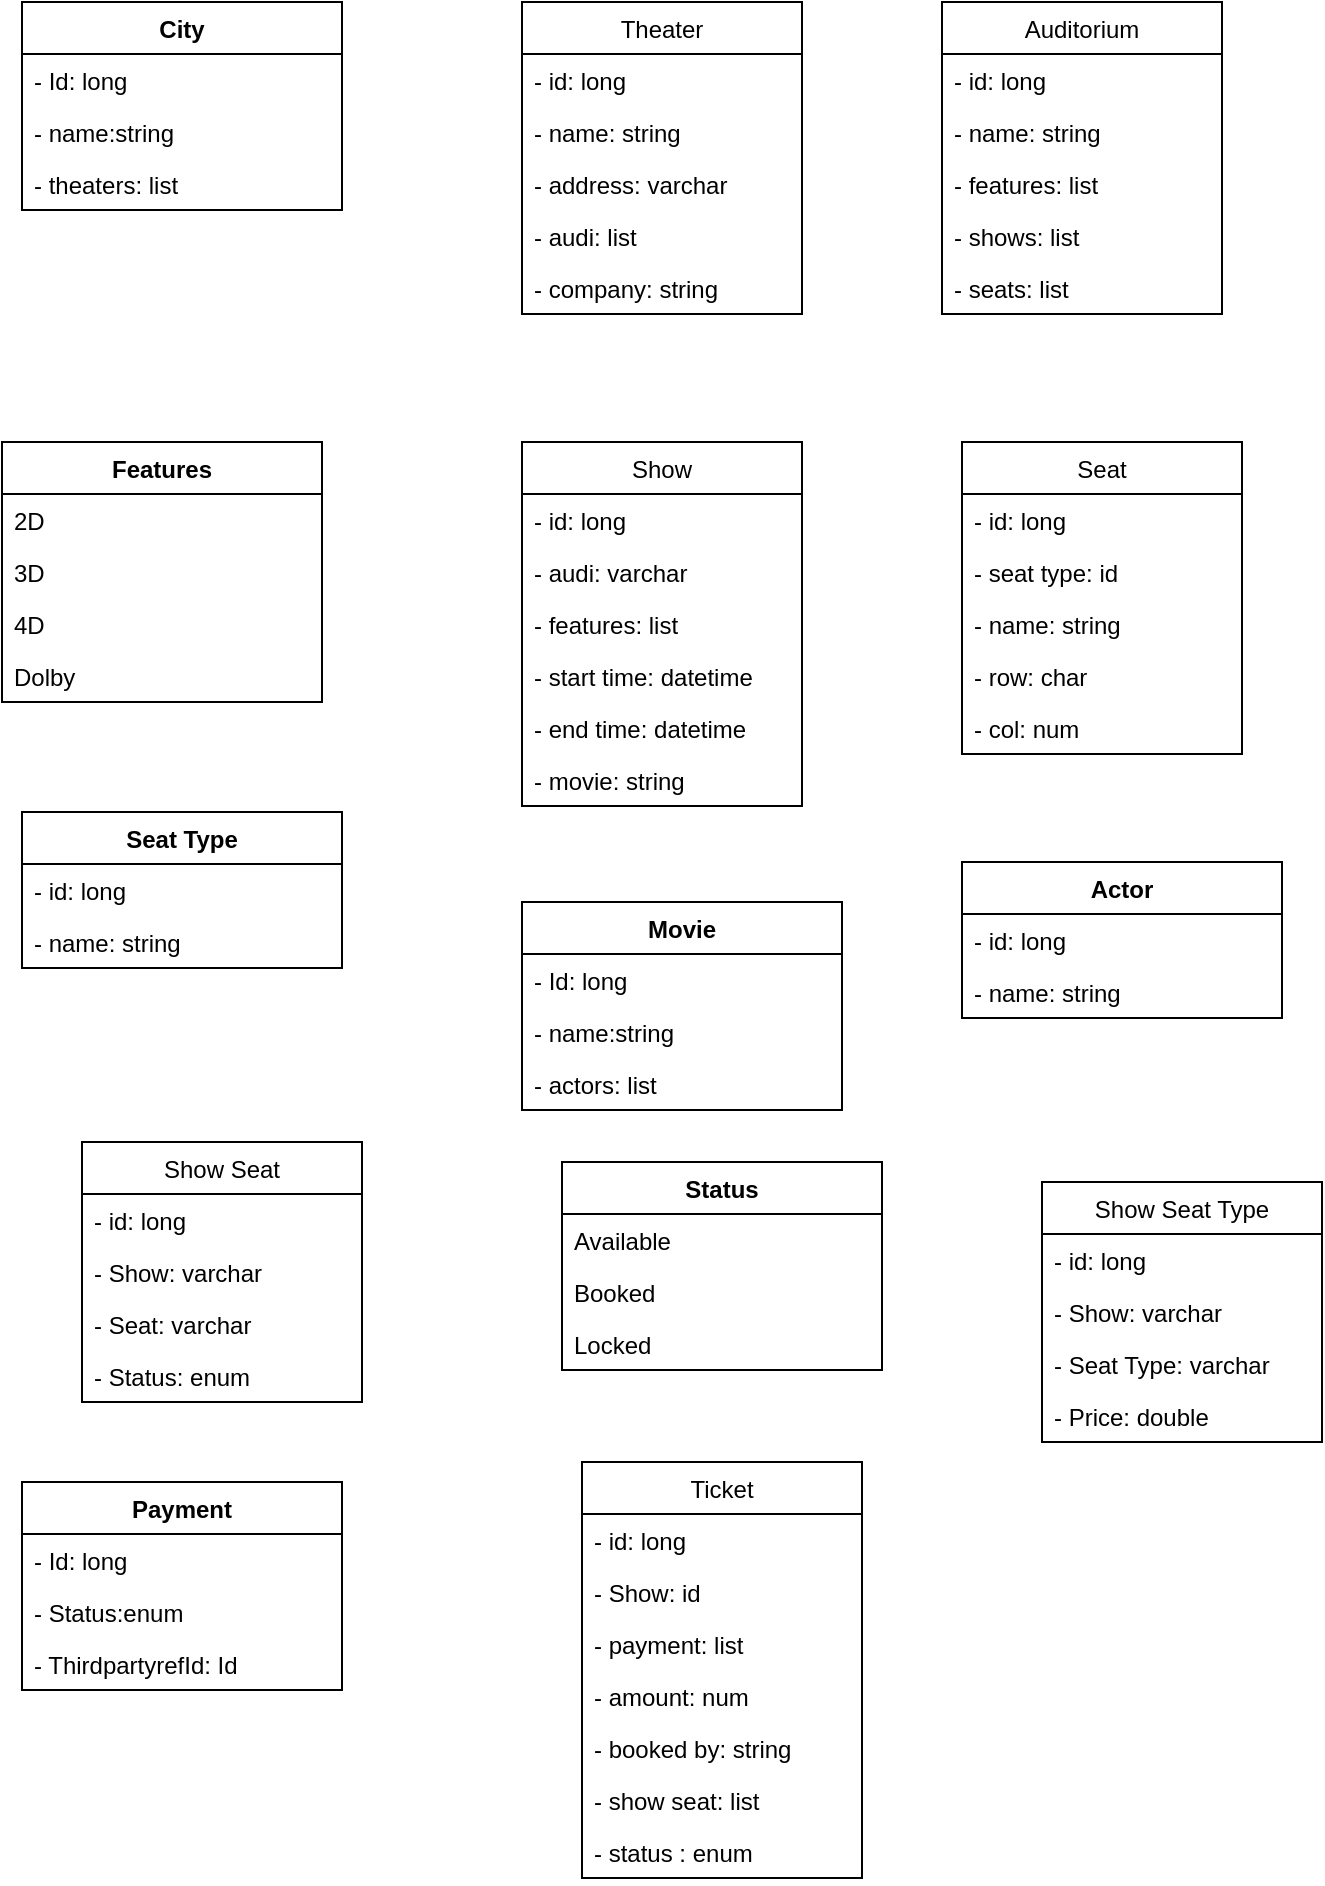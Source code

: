 <mxfile version="20.8.13" type="device"><diagram name="Page-1" id="YO9ghdN6Eu6kf8sJtZC8"><mxGraphModel dx="1050" dy="566" grid="1" gridSize="10" guides="1" tooltips="1" connect="1" arrows="1" fold="1" page="1" pageScale="1" pageWidth="850" pageHeight="1100" math="0" shadow="0"><root><mxCell id="0"/><mxCell id="1" parent="0"/><mxCell id="RPf56tolDxdgfpKqa1-k-1" value="City" style="swimlane;fontStyle=1;align=center;verticalAlign=top;childLayout=stackLayout;horizontal=1;startSize=26;horizontalStack=0;resizeParent=1;resizeParentMax=0;resizeLast=0;collapsible=1;marginBottom=0;" vertex="1" parent="1"><mxGeometry x="50" y="80" width="160" height="104" as="geometry"/></mxCell><mxCell id="RPf56tolDxdgfpKqa1-k-2" value="- Id: long" style="text;strokeColor=none;fillColor=none;align=left;verticalAlign=top;spacingLeft=4;spacingRight=4;overflow=hidden;rotatable=0;points=[[0,0.5],[1,0.5]];portConstraint=eastwest;" vertex="1" parent="RPf56tolDxdgfpKqa1-k-1"><mxGeometry y="26" width="160" height="26" as="geometry"/></mxCell><mxCell id="RPf56tolDxdgfpKqa1-k-6" value="- name:string" style="text;strokeColor=none;fillColor=none;align=left;verticalAlign=top;spacingLeft=4;spacingRight=4;overflow=hidden;rotatable=0;points=[[0,0.5],[1,0.5]];portConstraint=eastwest;" vertex="1" parent="RPf56tolDxdgfpKqa1-k-1"><mxGeometry y="52" width="160" height="26" as="geometry"/></mxCell><mxCell id="RPf56tolDxdgfpKqa1-k-7" value="- theaters: list" style="text;strokeColor=none;fillColor=none;align=left;verticalAlign=top;spacingLeft=4;spacingRight=4;overflow=hidden;rotatable=0;points=[[0,0.5],[1,0.5]];portConstraint=eastwest;" vertex="1" parent="RPf56tolDxdgfpKqa1-k-1"><mxGeometry y="78" width="160" height="26" as="geometry"/></mxCell><mxCell id="RPf56tolDxdgfpKqa1-k-8" value="Theater" style="swimlane;fontStyle=0;childLayout=stackLayout;horizontal=1;startSize=26;fillColor=none;horizontalStack=0;resizeParent=1;resizeParentMax=0;resizeLast=0;collapsible=1;marginBottom=0;" vertex="1" parent="1"><mxGeometry x="300" y="80" width="140" height="156" as="geometry"/></mxCell><mxCell id="RPf56tolDxdgfpKqa1-k-10" value="- id: long" style="text;strokeColor=none;fillColor=none;align=left;verticalAlign=top;spacingLeft=4;spacingRight=4;overflow=hidden;rotatable=0;points=[[0,0.5],[1,0.5]];portConstraint=eastwest;" vertex="1" parent="RPf56tolDxdgfpKqa1-k-8"><mxGeometry y="26" width="140" height="26" as="geometry"/></mxCell><mxCell id="RPf56tolDxdgfpKqa1-k-11" value="- name: string" style="text;strokeColor=none;fillColor=none;align=left;verticalAlign=top;spacingLeft=4;spacingRight=4;overflow=hidden;rotatable=0;points=[[0,0.5],[1,0.5]];portConstraint=eastwest;" vertex="1" parent="RPf56tolDxdgfpKqa1-k-8"><mxGeometry y="52" width="140" height="26" as="geometry"/></mxCell><mxCell id="RPf56tolDxdgfpKqa1-k-13" value="- address: varchar" style="text;strokeColor=none;fillColor=none;align=left;verticalAlign=top;spacingLeft=4;spacingRight=4;overflow=hidden;rotatable=0;points=[[0,0.5],[1,0.5]];portConstraint=eastwest;" vertex="1" parent="RPf56tolDxdgfpKqa1-k-8"><mxGeometry y="78" width="140" height="26" as="geometry"/></mxCell><mxCell id="RPf56tolDxdgfpKqa1-k-14" value="- audi: list" style="text;strokeColor=none;fillColor=none;align=left;verticalAlign=top;spacingLeft=4;spacingRight=4;overflow=hidden;rotatable=0;points=[[0,0.5],[1,0.5]];portConstraint=eastwest;" vertex="1" parent="RPf56tolDxdgfpKqa1-k-8"><mxGeometry y="104" width="140" height="26" as="geometry"/></mxCell><mxCell id="RPf56tolDxdgfpKqa1-k-15" value="- company: string" style="text;strokeColor=none;fillColor=none;align=left;verticalAlign=top;spacingLeft=4;spacingRight=4;overflow=hidden;rotatable=0;points=[[0,0.5],[1,0.5]];portConstraint=eastwest;" vertex="1" parent="RPf56tolDxdgfpKqa1-k-8"><mxGeometry y="130" width="140" height="26" as="geometry"/></mxCell><mxCell id="RPf56tolDxdgfpKqa1-k-16" value="Auditorium" style="swimlane;fontStyle=0;childLayout=stackLayout;horizontal=1;startSize=26;fillColor=none;horizontalStack=0;resizeParent=1;resizeParentMax=0;resizeLast=0;collapsible=1;marginBottom=0;" vertex="1" parent="1"><mxGeometry x="510" y="80" width="140" height="156" as="geometry"/></mxCell><mxCell id="RPf56tolDxdgfpKqa1-k-17" value="- id: long" style="text;strokeColor=none;fillColor=none;align=left;verticalAlign=top;spacingLeft=4;spacingRight=4;overflow=hidden;rotatable=0;points=[[0,0.5],[1,0.5]];portConstraint=eastwest;" vertex="1" parent="RPf56tolDxdgfpKqa1-k-16"><mxGeometry y="26" width="140" height="26" as="geometry"/></mxCell><mxCell id="RPf56tolDxdgfpKqa1-k-18" value="- name: string" style="text;strokeColor=none;fillColor=none;align=left;verticalAlign=top;spacingLeft=4;spacingRight=4;overflow=hidden;rotatable=0;points=[[0,0.5],[1,0.5]];portConstraint=eastwest;" vertex="1" parent="RPf56tolDxdgfpKqa1-k-16"><mxGeometry y="52" width="140" height="26" as="geometry"/></mxCell><mxCell id="RPf56tolDxdgfpKqa1-k-19" value="- features: list" style="text;strokeColor=none;fillColor=none;align=left;verticalAlign=top;spacingLeft=4;spacingRight=4;overflow=hidden;rotatable=0;points=[[0,0.5],[1,0.5]];portConstraint=eastwest;" vertex="1" parent="RPf56tolDxdgfpKqa1-k-16"><mxGeometry y="78" width="140" height="26" as="geometry"/></mxCell><mxCell id="RPf56tolDxdgfpKqa1-k-20" value="- shows: list" style="text;strokeColor=none;fillColor=none;align=left;verticalAlign=top;spacingLeft=4;spacingRight=4;overflow=hidden;rotatable=0;points=[[0,0.5],[1,0.5]];portConstraint=eastwest;" vertex="1" parent="RPf56tolDxdgfpKqa1-k-16"><mxGeometry y="104" width="140" height="26" as="geometry"/></mxCell><mxCell id="RPf56tolDxdgfpKqa1-k-21" value="- seats: list" style="text;strokeColor=none;fillColor=none;align=left;verticalAlign=top;spacingLeft=4;spacingRight=4;overflow=hidden;rotatable=0;points=[[0,0.5],[1,0.5]];portConstraint=eastwest;" vertex="1" parent="RPf56tolDxdgfpKqa1-k-16"><mxGeometry y="130" width="140" height="26" as="geometry"/></mxCell><mxCell id="RPf56tolDxdgfpKqa1-k-23" value="Features" style="swimlane;fontStyle=1;align=center;verticalAlign=top;childLayout=stackLayout;horizontal=1;startSize=26;horizontalStack=0;resizeParent=1;resizeParentMax=0;resizeLast=0;collapsible=1;marginBottom=0;" vertex="1" parent="1"><mxGeometry x="40" y="300" width="160" height="130" as="geometry"/></mxCell><mxCell id="RPf56tolDxdgfpKqa1-k-24" value="2D" style="text;strokeColor=none;fillColor=none;align=left;verticalAlign=top;spacingLeft=4;spacingRight=4;overflow=hidden;rotatable=0;points=[[0,0.5],[1,0.5]];portConstraint=eastwest;" vertex="1" parent="RPf56tolDxdgfpKqa1-k-23"><mxGeometry y="26" width="160" height="26" as="geometry"/></mxCell><mxCell id="RPf56tolDxdgfpKqa1-k-25" value="3D" style="text;strokeColor=none;fillColor=none;align=left;verticalAlign=top;spacingLeft=4;spacingRight=4;overflow=hidden;rotatable=0;points=[[0,0.5],[1,0.5]];portConstraint=eastwest;" vertex="1" parent="RPf56tolDxdgfpKqa1-k-23"><mxGeometry y="52" width="160" height="26" as="geometry"/></mxCell><mxCell id="RPf56tolDxdgfpKqa1-k-26" value="4D" style="text;strokeColor=none;fillColor=none;align=left;verticalAlign=top;spacingLeft=4;spacingRight=4;overflow=hidden;rotatable=0;points=[[0,0.5],[1,0.5]];portConstraint=eastwest;" vertex="1" parent="RPf56tolDxdgfpKqa1-k-23"><mxGeometry y="78" width="160" height="26" as="geometry"/></mxCell><mxCell id="RPf56tolDxdgfpKqa1-k-27" value="Dolby" style="text;strokeColor=none;fillColor=none;align=left;verticalAlign=top;spacingLeft=4;spacingRight=4;overflow=hidden;rotatable=0;points=[[0,0.5],[1,0.5]];portConstraint=eastwest;" vertex="1" parent="RPf56tolDxdgfpKqa1-k-23"><mxGeometry y="104" width="160" height="26" as="geometry"/></mxCell><mxCell id="RPf56tolDxdgfpKqa1-k-28" value="Show" style="swimlane;fontStyle=0;childLayout=stackLayout;horizontal=1;startSize=26;fillColor=none;horizontalStack=0;resizeParent=1;resizeParentMax=0;resizeLast=0;collapsible=1;marginBottom=0;" vertex="1" parent="1"><mxGeometry x="300" y="300" width="140" height="182" as="geometry"/></mxCell><mxCell id="RPf56tolDxdgfpKqa1-k-29" value="- id: long" style="text;strokeColor=none;fillColor=none;align=left;verticalAlign=top;spacingLeft=4;spacingRight=4;overflow=hidden;rotatable=0;points=[[0,0.5],[1,0.5]];portConstraint=eastwest;" vertex="1" parent="RPf56tolDxdgfpKqa1-k-28"><mxGeometry y="26" width="140" height="26" as="geometry"/></mxCell><mxCell id="RPf56tolDxdgfpKqa1-k-30" value="- audi: varchar" style="text;strokeColor=none;fillColor=none;align=left;verticalAlign=top;spacingLeft=4;spacingRight=4;overflow=hidden;rotatable=0;points=[[0,0.5],[1,0.5]];portConstraint=eastwest;" vertex="1" parent="RPf56tolDxdgfpKqa1-k-28"><mxGeometry y="52" width="140" height="26" as="geometry"/></mxCell><mxCell id="RPf56tolDxdgfpKqa1-k-31" value="- features: list" style="text;strokeColor=none;fillColor=none;align=left;verticalAlign=top;spacingLeft=4;spacingRight=4;overflow=hidden;rotatable=0;points=[[0,0.5],[1,0.5]];portConstraint=eastwest;" vertex="1" parent="RPf56tolDxdgfpKqa1-k-28"><mxGeometry y="78" width="140" height="26" as="geometry"/></mxCell><mxCell id="RPf56tolDxdgfpKqa1-k-32" value="- start time: datetime" style="text;strokeColor=none;fillColor=none;align=left;verticalAlign=top;spacingLeft=4;spacingRight=4;overflow=hidden;rotatable=0;points=[[0,0.5],[1,0.5]];portConstraint=eastwest;" vertex="1" parent="RPf56tolDxdgfpKqa1-k-28"><mxGeometry y="104" width="140" height="26" as="geometry"/></mxCell><mxCell id="RPf56tolDxdgfpKqa1-k-33" value="- end time: datetime" style="text;strokeColor=none;fillColor=none;align=left;verticalAlign=top;spacingLeft=4;spacingRight=4;overflow=hidden;rotatable=0;points=[[0,0.5],[1,0.5]];portConstraint=eastwest;" vertex="1" parent="RPf56tolDxdgfpKqa1-k-28"><mxGeometry y="130" width="140" height="26" as="geometry"/></mxCell><mxCell id="RPf56tolDxdgfpKqa1-k-34" value="- movie: string" style="text;strokeColor=none;fillColor=none;align=left;verticalAlign=top;spacingLeft=4;spacingRight=4;overflow=hidden;rotatable=0;points=[[0,0.5],[1,0.5]];portConstraint=eastwest;" vertex="1" parent="RPf56tolDxdgfpKqa1-k-28"><mxGeometry y="156" width="140" height="26" as="geometry"/></mxCell><mxCell id="RPf56tolDxdgfpKqa1-k-35" value="Seat" style="swimlane;fontStyle=0;childLayout=stackLayout;horizontal=1;startSize=26;fillColor=none;horizontalStack=0;resizeParent=1;resizeParentMax=0;resizeLast=0;collapsible=1;marginBottom=0;" vertex="1" parent="1"><mxGeometry x="520" y="300" width="140" height="156" as="geometry"/></mxCell><mxCell id="RPf56tolDxdgfpKqa1-k-36" value="- id: long" style="text;strokeColor=none;fillColor=none;align=left;verticalAlign=top;spacingLeft=4;spacingRight=4;overflow=hidden;rotatable=0;points=[[0,0.5],[1,0.5]];portConstraint=eastwest;" vertex="1" parent="RPf56tolDxdgfpKqa1-k-35"><mxGeometry y="26" width="140" height="26" as="geometry"/></mxCell><mxCell id="RPf56tolDxdgfpKqa1-k-37" value="- seat type: id" style="text;strokeColor=none;fillColor=none;align=left;verticalAlign=top;spacingLeft=4;spacingRight=4;overflow=hidden;rotatable=0;points=[[0,0.5],[1,0.5]];portConstraint=eastwest;" vertex="1" parent="RPf56tolDxdgfpKqa1-k-35"><mxGeometry y="52" width="140" height="26" as="geometry"/></mxCell><mxCell id="RPf56tolDxdgfpKqa1-k-38" value="- name: string" style="text;strokeColor=none;fillColor=none;align=left;verticalAlign=top;spacingLeft=4;spacingRight=4;overflow=hidden;rotatable=0;points=[[0,0.5],[1,0.5]];portConstraint=eastwest;" vertex="1" parent="RPf56tolDxdgfpKqa1-k-35"><mxGeometry y="78" width="140" height="26" as="geometry"/></mxCell><mxCell id="RPf56tolDxdgfpKqa1-k-39" value="- row: char" style="text;strokeColor=none;fillColor=none;align=left;verticalAlign=top;spacingLeft=4;spacingRight=4;overflow=hidden;rotatable=0;points=[[0,0.5],[1,0.5]];portConstraint=eastwest;" vertex="1" parent="RPf56tolDxdgfpKqa1-k-35"><mxGeometry y="104" width="140" height="26" as="geometry"/></mxCell><mxCell id="RPf56tolDxdgfpKqa1-k-40" value="- col: num" style="text;strokeColor=none;fillColor=none;align=left;verticalAlign=top;spacingLeft=4;spacingRight=4;overflow=hidden;rotatable=0;points=[[0,0.5],[1,0.5]];portConstraint=eastwest;" vertex="1" parent="RPf56tolDxdgfpKqa1-k-35"><mxGeometry y="130" width="140" height="26" as="geometry"/></mxCell><mxCell id="RPf56tolDxdgfpKqa1-k-42" value="Seat Type" style="swimlane;fontStyle=1;align=center;verticalAlign=top;childLayout=stackLayout;horizontal=1;startSize=26;horizontalStack=0;resizeParent=1;resizeParentMax=0;resizeLast=0;collapsible=1;marginBottom=0;" vertex="1" parent="1"><mxGeometry x="50" y="485" width="160" height="78" as="geometry"/></mxCell><mxCell id="RPf56tolDxdgfpKqa1-k-43" value="- id: long" style="text;strokeColor=none;fillColor=none;align=left;verticalAlign=top;spacingLeft=4;spacingRight=4;overflow=hidden;rotatable=0;points=[[0,0.5],[1,0.5]];portConstraint=eastwest;" vertex="1" parent="RPf56tolDxdgfpKqa1-k-42"><mxGeometry y="26" width="160" height="26" as="geometry"/></mxCell><mxCell id="RPf56tolDxdgfpKqa1-k-44" value="- name: string" style="text;strokeColor=none;fillColor=none;align=left;verticalAlign=top;spacingLeft=4;spacingRight=4;overflow=hidden;rotatable=0;points=[[0,0.5],[1,0.5]];portConstraint=eastwest;" vertex="1" parent="RPf56tolDxdgfpKqa1-k-42"><mxGeometry y="52" width="160" height="26" as="geometry"/></mxCell><mxCell id="RPf56tolDxdgfpKqa1-k-47" value="Movie" style="swimlane;fontStyle=1;align=center;verticalAlign=top;childLayout=stackLayout;horizontal=1;startSize=26;horizontalStack=0;resizeParent=1;resizeParentMax=0;resizeLast=0;collapsible=1;marginBottom=0;" vertex="1" parent="1"><mxGeometry x="300" y="530" width="160" height="104" as="geometry"/></mxCell><mxCell id="RPf56tolDxdgfpKqa1-k-48" value="- Id: long" style="text;strokeColor=none;fillColor=none;align=left;verticalAlign=top;spacingLeft=4;spacingRight=4;overflow=hidden;rotatable=0;points=[[0,0.5],[1,0.5]];portConstraint=eastwest;" vertex="1" parent="RPf56tolDxdgfpKqa1-k-47"><mxGeometry y="26" width="160" height="26" as="geometry"/></mxCell><mxCell id="RPf56tolDxdgfpKqa1-k-49" value="- name:string" style="text;strokeColor=none;fillColor=none;align=left;verticalAlign=top;spacingLeft=4;spacingRight=4;overflow=hidden;rotatable=0;points=[[0,0.5],[1,0.5]];portConstraint=eastwest;" vertex="1" parent="RPf56tolDxdgfpKqa1-k-47"><mxGeometry y="52" width="160" height="26" as="geometry"/></mxCell><mxCell id="RPf56tolDxdgfpKqa1-k-50" value="- actors: list" style="text;strokeColor=none;fillColor=none;align=left;verticalAlign=top;spacingLeft=4;spacingRight=4;overflow=hidden;rotatable=0;points=[[0,0.5],[1,0.5]];portConstraint=eastwest;" vertex="1" parent="RPf56tolDxdgfpKqa1-k-47"><mxGeometry y="78" width="160" height="26" as="geometry"/></mxCell><mxCell id="RPf56tolDxdgfpKqa1-k-51" value="Actor" style="swimlane;fontStyle=1;align=center;verticalAlign=top;childLayout=stackLayout;horizontal=1;startSize=26;horizontalStack=0;resizeParent=1;resizeParentMax=0;resizeLast=0;collapsible=1;marginBottom=0;" vertex="1" parent="1"><mxGeometry x="520" y="510" width="160" height="78" as="geometry"/></mxCell><mxCell id="RPf56tolDxdgfpKqa1-k-52" value="- id: long" style="text;strokeColor=none;fillColor=none;align=left;verticalAlign=top;spacingLeft=4;spacingRight=4;overflow=hidden;rotatable=0;points=[[0,0.5],[1,0.5]];portConstraint=eastwest;" vertex="1" parent="RPf56tolDxdgfpKqa1-k-51"><mxGeometry y="26" width="160" height="26" as="geometry"/></mxCell><mxCell id="RPf56tolDxdgfpKqa1-k-53" value="- name: string" style="text;strokeColor=none;fillColor=none;align=left;verticalAlign=top;spacingLeft=4;spacingRight=4;overflow=hidden;rotatable=0;points=[[0,0.5],[1,0.5]];portConstraint=eastwest;" vertex="1" parent="RPf56tolDxdgfpKqa1-k-51"><mxGeometry y="52" width="160" height="26" as="geometry"/></mxCell><mxCell id="RPf56tolDxdgfpKqa1-k-54" value="Show Seat" style="swimlane;fontStyle=0;childLayout=stackLayout;horizontal=1;startSize=26;fillColor=none;horizontalStack=0;resizeParent=1;resizeParentMax=0;resizeLast=0;collapsible=1;marginBottom=0;" vertex="1" parent="1"><mxGeometry x="80" y="650" width="140" height="130" as="geometry"/></mxCell><mxCell id="RPf56tolDxdgfpKqa1-k-55" value="- id: long" style="text;strokeColor=none;fillColor=none;align=left;verticalAlign=top;spacingLeft=4;spacingRight=4;overflow=hidden;rotatable=0;points=[[0,0.5],[1,0.5]];portConstraint=eastwest;" vertex="1" parent="RPf56tolDxdgfpKqa1-k-54"><mxGeometry y="26" width="140" height="26" as="geometry"/></mxCell><mxCell id="RPf56tolDxdgfpKqa1-k-56" value="- Show: varchar" style="text;strokeColor=none;fillColor=none;align=left;verticalAlign=top;spacingLeft=4;spacingRight=4;overflow=hidden;rotatable=0;points=[[0,0.5],[1,0.5]];portConstraint=eastwest;" vertex="1" parent="RPf56tolDxdgfpKqa1-k-54"><mxGeometry y="52" width="140" height="26" as="geometry"/></mxCell><mxCell id="RPf56tolDxdgfpKqa1-k-57" value="- Seat: varchar" style="text;strokeColor=none;fillColor=none;align=left;verticalAlign=top;spacingLeft=4;spacingRight=4;overflow=hidden;rotatable=0;points=[[0,0.5],[1,0.5]];portConstraint=eastwest;" vertex="1" parent="RPf56tolDxdgfpKqa1-k-54"><mxGeometry y="78" width="140" height="26" as="geometry"/></mxCell><mxCell id="RPf56tolDxdgfpKqa1-k-58" value="- Status: enum" style="text;strokeColor=none;fillColor=none;align=left;verticalAlign=top;spacingLeft=4;spacingRight=4;overflow=hidden;rotatable=0;points=[[0,0.5],[1,0.5]];portConstraint=eastwest;" vertex="1" parent="RPf56tolDxdgfpKqa1-k-54"><mxGeometry y="104" width="140" height="26" as="geometry"/></mxCell><mxCell id="RPf56tolDxdgfpKqa1-k-60" value="Status" style="swimlane;fontStyle=1;align=center;verticalAlign=top;childLayout=stackLayout;horizontal=1;startSize=26;horizontalStack=0;resizeParent=1;resizeParentMax=0;resizeLast=0;collapsible=1;marginBottom=0;" vertex="1" parent="1"><mxGeometry x="320" y="660" width="160" height="104" as="geometry"/></mxCell><mxCell id="RPf56tolDxdgfpKqa1-k-61" value="Available" style="text;strokeColor=none;fillColor=none;align=left;verticalAlign=top;spacingLeft=4;spacingRight=4;overflow=hidden;rotatable=0;points=[[0,0.5],[1,0.5]];portConstraint=eastwest;" vertex="1" parent="RPf56tolDxdgfpKqa1-k-60"><mxGeometry y="26" width="160" height="26" as="geometry"/></mxCell><mxCell id="RPf56tolDxdgfpKqa1-k-62" value="Booked" style="text;strokeColor=none;fillColor=none;align=left;verticalAlign=top;spacingLeft=4;spacingRight=4;overflow=hidden;rotatable=0;points=[[0,0.5],[1,0.5]];portConstraint=eastwest;" vertex="1" parent="RPf56tolDxdgfpKqa1-k-60"><mxGeometry y="52" width="160" height="26" as="geometry"/></mxCell><mxCell id="RPf56tolDxdgfpKqa1-k-63" value="Locked" style="text;strokeColor=none;fillColor=none;align=left;verticalAlign=top;spacingLeft=4;spacingRight=4;overflow=hidden;rotatable=0;points=[[0,0.5],[1,0.5]];portConstraint=eastwest;" vertex="1" parent="RPf56tolDxdgfpKqa1-k-60"><mxGeometry y="78" width="160" height="26" as="geometry"/></mxCell><mxCell id="RPf56tolDxdgfpKqa1-k-65" value="Payment" style="swimlane;fontStyle=1;align=center;verticalAlign=top;childLayout=stackLayout;horizontal=1;startSize=26;horizontalStack=0;resizeParent=1;resizeParentMax=0;resizeLast=0;collapsible=1;marginBottom=0;" vertex="1" parent="1"><mxGeometry x="50" y="820" width="160" height="104" as="geometry"/></mxCell><mxCell id="RPf56tolDxdgfpKqa1-k-66" value="- Id: long" style="text;strokeColor=none;fillColor=none;align=left;verticalAlign=top;spacingLeft=4;spacingRight=4;overflow=hidden;rotatable=0;points=[[0,0.5],[1,0.5]];portConstraint=eastwest;" vertex="1" parent="RPf56tolDxdgfpKqa1-k-65"><mxGeometry y="26" width="160" height="26" as="geometry"/></mxCell><mxCell id="RPf56tolDxdgfpKqa1-k-67" value="- Status:enum" style="text;strokeColor=none;fillColor=none;align=left;verticalAlign=top;spacingLeft=4;spacingRight=4;overflow=hidden;rotatable=0;points=[[0,0.5],[1,0.5]];portConstraint=eastwest;" vertex="1" parent="RPf56tolDxdgfpKqa1-k-65"><mxGeometry y="52" width="160" height="26" as="geometry"/></mxCell><mxCell id="RPf56tolDxdgfpKqa1-k-68" value="- ThirdpartyrefId: Id" style="text;strokeColor=none;fillColor=none;align=left;verticalAlign=top;spacingLeft=4;spacingRight=4;overflow=hidden;rotatable=0;points=[[0,0.5],[1,0.5]];portConstraint=eastwest;" vertex="1" parent="RPf56tolDxdgfpKqa1-k-65"><mxGeometry y="78" width="160" height="26" as="geometry"/></mxCell><mxCell id="RPf56tolDxdgfpKqa1-k-69" value="Ticket" style="swimlane;fontStyle=0;childLayout=stackLayout;horizontal=1;startSize=26;fillColor=none;horizontalStack=0;resizeParent=1;resizeParentMax=0;resizeLast=0;collapsible=1;marginBottom=0;" vertex="1" parent="1"><mxGeometry x="330" y="810" width="140" height="208" as="geometry"/></mxCell><mxCell id="RPf56tolDxdgfpKqa1-k-70" value="- id: long" style="text;strokeColor=none;fillColor=none;align=left;verticalAlign=top;spacingLeft=4;spacingRight=4;overflow=hidden;rotatable=0;points=[[0,0.5],[1,0.5]];portConstraint=eastwest;" vertex="1" parent="RPf56tolDxdgfpKqa1-k-69"><mxGeometry y="26" width="140" height="26" as="geometry"/></mxCell><mxCell id="RPf56tolDxdgfpKqa1-k-71" value="- Show: id" style="text;strokeColor=none;fillColor=none;align=left;verticalAlign=top;spacingLeft=4;spacingRight=4;overflow=hidden;rotatable=0;points=[[0,0.5],[1,0.5]];portConstraint=eastwest;" vertex="1" parent="RPf56tolDxdgfpKqa1-k-69"><mxGeometry y="52" width="140" height="26" as="geometry"/></mxCell><mxCell id="RPf56tolDxdgfpKqa1-k-72" value="- payment: list" style="text;strokeColor=none;fillColor=none;align=left;verticalAlign=top;spacingLeft=4;spacingRight=4;overflow=hidden;rotatable=0;points=[[0,0.5],[1,0.5]];portConstraint=eastwest;" vertex="1" parent="RPf56tolDxdgfpKqa1-k-69"><mxGeometry y="78" width="140" height="26" as="geometry"/></mxCell><mxCell id="RPf56tolDxdgfpKqa1-k-73" value="- amount: num" style="text;strokeColor=none;fillColor=none;align=left;verticalAlign=top;spacingLeft=4;spacingRight=4;overflow=hidden;rotatable=0;points=[[0,0.5],[1,0.5]];portConstraint=eastwest;" vertex="1" parent="RPf56tolDxdgfpKqa1-k-69"><mxGeometry y="104" width="140" height="26" as="geometry"/></mxCell><mxCell id="RPf56tolDxdgfpKqa1-k-74" value="- booked by: string" style="text;strokeColor=none;fillColor=none;align=left;verticalAlign=top;spacingLeft=4;spacingRight=4;overflow=hidden;rotatable=0;points=[[0,0.5],[1,0.5]];portConstraint=eastwest;" vertex="1" parent="RPf56tolDxdgfpKqa1-k-69"><mxGeometry y="130" width="140" height="26" as="geometry"/></mxCell><mxCell id="RPf56tolDxdgfpKqa1-k-75" value="- show seat: list" style="text;strokeColor=none;fillColor=none;align=left;verticalAlign=top;spacingLeft=4;spacingRight=4;overflow=hidden;rotatable=0;points=[[0,0.5],[1,0.5]];portConstraint=eastwest;" vertex="1" parent="RPf56tolDxdgfpKqa1-k-69"><mxGeometry y="156" width="140" height="26" as="geometry"/></mxCell><mxCell id="RPf56tolDxdgfpKqa1-k-76" value="- status : enum" style="text;strokeColor=none;fillColor=none;align=left;verticalAlign=top;spacingLeft=4;spacingRight=4;overflow=hidden;rotatable=0;points=[[0,0.5],[1,0.5]];portConstraint=eastwest;" vertex="1" parent="RPf56tolDxdgfpKqa1-k-69"><mxGeometry y="182" width="140" height="26" as="geometry"/></mxCell><mxCell id="RPf56tolDxdgfpKqa1-k-77" value="Show Seat Type" style="swimlane;fontStyle=0;childLayout=stackLayout;horizontal=1;startSize=26;fillColor=none;horizontalStack=0;resizeParent=1;resizeParentMax=0;resizeLast=0;collapsible=1;marginBottom=0;" vertex="1" parent="1"><mxGeometry x="560" y="670" width="140" height="130" as="geometry"/></mxCell><mxCell id="RPf56tolDxdgfpKqa1-k-78" value="- id: long" style="text;strokeColor=none;fillColor=none;align=left;verticalAlign=top;spacingLeft=4;spacingRight=4;overflow=hidden;rotatable=0;points=[[0,0.5],[1,0.5]];portConstraint=eastwest;" vertex="1" parent="RPf56tolDxdgfpKqa1-k-77"><mxGeometry y="26" width="140" height="26" as="geometry"/></mxCell><mxCell id="RPf56tolDxdgfpKqa1-k-79" value="- Show: varchar" style="text;strokeColor=none;fillColor=none;align=left;verticalAlign=top;spacingLeft=4;spacingRight=4;overflow=hidden;rotatable=0;points=[[0,0.5],[1,0.5]];portConstraint=eastwest;" vertex="1" parent="RPf56tolDxdgfpKqa1-k-77"><mxGeometry y="52" width="140" height="26" as="geometry"/></mxCell><mxCell id="RPf56tolDxdgfpKqa1-k-80" value="- Seat Type: varchar" style="text;strokeColor=none;fillColor=none;align=left;verticalAlign=top;spacingLeft=4;spacingRight=4;overflow=hidden;rotatable=0;points=[[0,0.5],[1,0.5]];portConstraint=eastwest;" vertex="1" parent="RPf56tolDxdgfpKqa1-k-77"><mxGeometry y="78" width="140" height="26" as="geometry"/></mxCell><mxCell id="RPf56tolDxdgfpKqa1-k-81" value="- Price: double" style="text;strokeColor=none;fillColor=none;align=left;verticalAlign=top;spacingLeft=4;spacingRight=4;overflow=hidden;rotatable=0;points=[[0,0.5],[1,0.5]];portConstraint=eastwest;" vertex="1" parent="RPf56tolDxdgfpKqa1-k-77"><mxGeometry y="104" width="140" height="26" as="geometry"/></mxCell></root></mxGraphModel></diagram></mxfile>